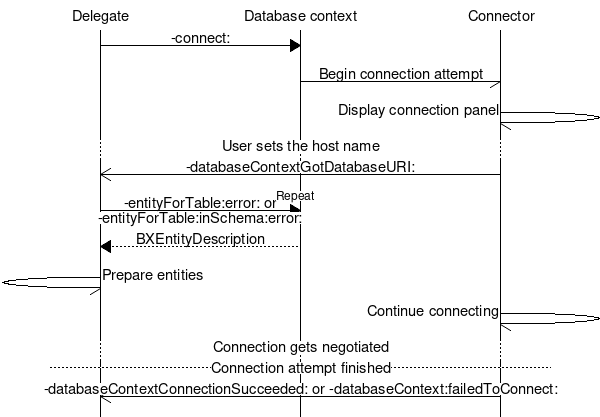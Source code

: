 msc
{
    hscale = "1";

    d   [ label = "Delegate" ],
    ctx [ label = "Database context" ],
    c   [ label = "Connector" ] ;

    d=>ctx [ label = "-connect:" ];
    ctx->c [ label = "Begin connection attempt" ];
    c->c   [ label = "Display connection panel" ];
    ...    [ label = "User sets the host name" ];
    c=>>d  [ label = "-databaseContextGotDatabaseURI:" ];
    d=>ctx [ label = "-entityForTable:error: or\n-entityForTable:inSchema:error:", ID = "Repeat" ];
    ctx>>d [ label = "BXEntityDescription" ];
    d->d   [ label = "Prepare entities" ];
    c->c   [ label = "Continue connecting" ];
    ...    [ label = "Connection gets negotiated" ];
    ---    [ label = "Connection attempt finished" ];
    c=>>d  [ label = "-databaseContextConnectionSucceeded: or -databaseContext:failedToConnect:" ];
}
